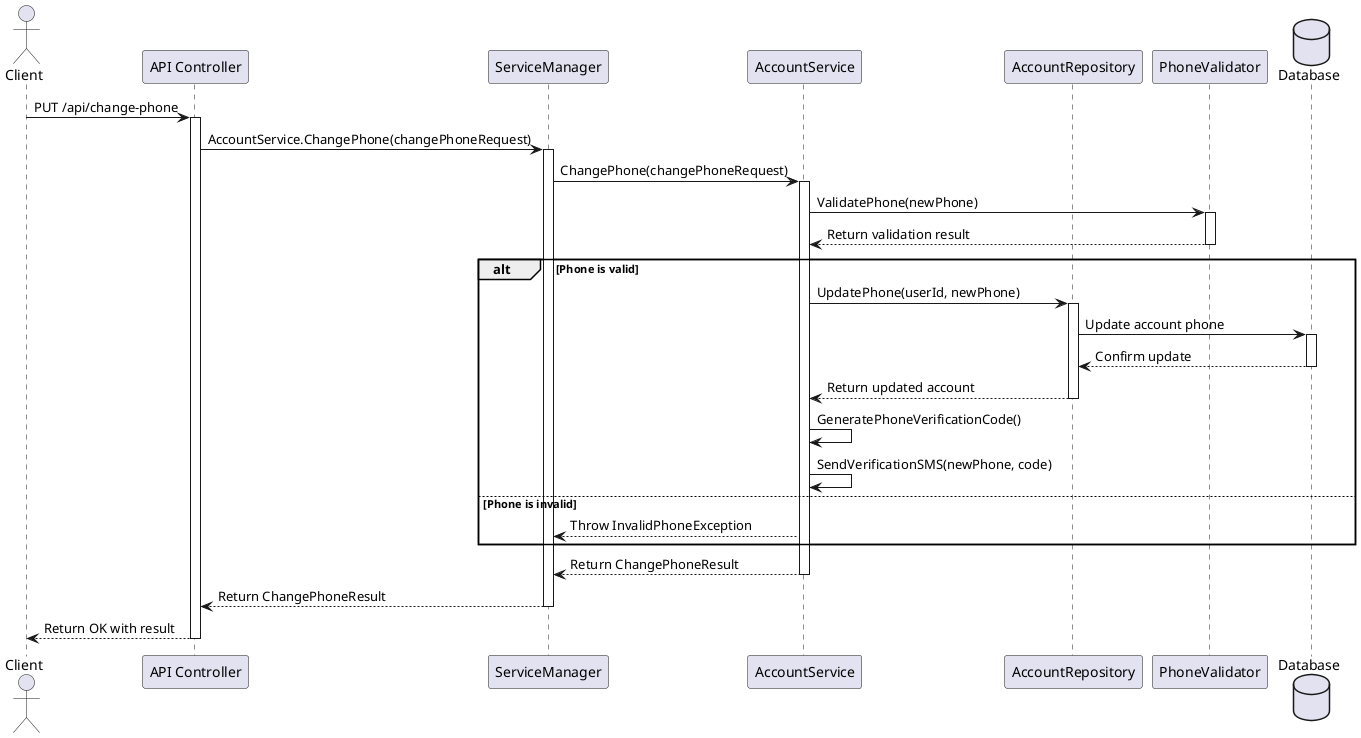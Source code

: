 @startuml
actor Client
participant "API Controller" as Controller
participant "ServiceManager" as ServiceManager
participant "AccountService" as AccountService
participant "AccountRepository" as AccountRepository
participant "PhoneValidator" as PhoneValidator
database "Database" as DB

Client -> Controller : PUT /api/change-phone
activate Controller

Controller -> ServiceManager : AccountService.ChangePhone(changePhoneRequest)
activate ServiceManager

ServiceManager -> AccountService : ChangePhone(changePhoneRequest)
activate AccountService

AccountService -> PhoneValidator : ValidatePhone(newPhone)
activate PhoneValidator
PhoneValidator --> AccountService : Return validation result
deactivate PhoneValidator

alt Phone is valid
    AccountService -> AccountRepository : UpdatePhone(userId, newPhone)
    activate AccountRepository
    AccountRepository -> DB : Update account phone
    activate DB
    DB --> AccountRepository : Confirm update
    deactivate DB
    AccountRepository --> AccountService : Return updated account
    deactivate AccountRepository

    AccountService -> AccountService : GeneratePhoneVerificationCode()
    AccountService -> AccountService : SendVerificationSMS(newPhone, code)
else Phone is invalid
    AccountService --> ServiceManager : Throw InvalidPhoneException
end

AccountService --> ServiceManager : Return ChangePhoneResult
deactivate AccountService

ServiceManager --> Controller : Return ChangePhoneResult
deactivate ServiceManager

Controller --> Client : Return OK with result
deactivate Controller
@enduml